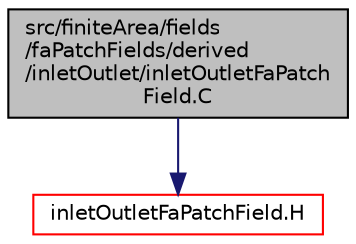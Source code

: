 digraph "src/finiteArea/fields/faPatchFields/derived/inletOutlet/inletOutletFaPatchField.C"
{
  bgcolor="transparent";
  edge [fontname="Helvetica",fontsize="10",labelfontname="Helvetica",labelfontsize="10"];
  node [fontname="Helvetica",fontsize="10",shape=record];
  Node1 [label="src/finiteArea/fields\l/faPatchFields/derived\l/inletOutlet/inletOutletFaPatch\lField.C",height=0.2,width=0.4,color="black", fillcolor="grey75", style="filled" fontcolor="black"];
  Node1 -> Node2 [color="midnightblue",fontsize="10",style="solid",fontname="Helvetica"];
  Node2 [label="inletOutletFaPatchField.H",height=0.2,width=0.4,color="red",URL="$inletOutletFaPatchField_8H.html"];
}
